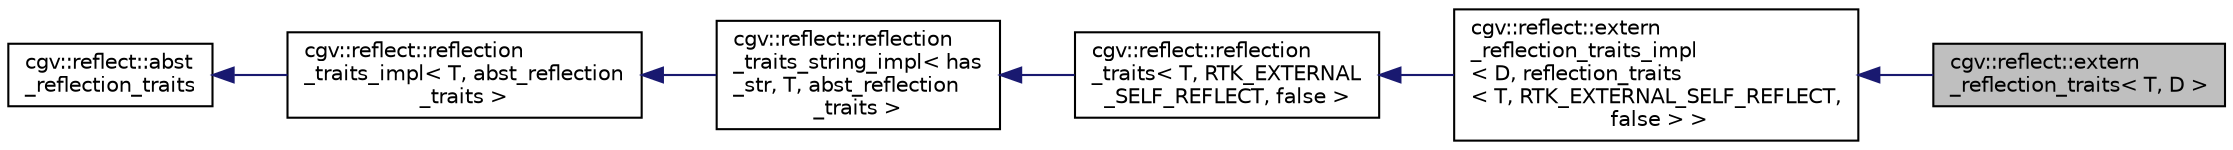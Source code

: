 digraph "cgv::reflect::extern_reflection_traits&lt; T, D &gt;"
{
  bgcolor="transparent";
  edge [fontname="Helvetica",fontsize="10",labelfontname="Helvetica",labelfontsize="10"];
  node [fontname="Helvetica",fontsize="10",shape=record];
  rankdir="LR";
  Node1 [label="cgv::reflect::extern\l_reflection_traits\< T, D \>",height=0.2,width=0.4,color="black", fillcolor="grey75", style="filled", fontcolor="black"];
  Node2 -> Node1 [dir="back",color="midnightblue",fontsize="10",style="solid",fontname="Helvetica"];
  Node2 [label="cgv::reflect::extern\l_reflection_traits_impl\l\< D, reflection_traits\l\< T, RTK_EXTERNAL_SELF_REFLECT,\l false \> \>",height=0.2,width=0.4,color="black",URL="$a00206.html"];
  Node3 -> Node2 [dir="back",color="midnightblue",fontsize="10",style="solid",fontname="Helvetica"];
  Node3 [label="cgv::reflect::reflection\l_traits\< T, RTK_EXTERNAL\l_SELF_REFLECT, false \>",height=0.2,width=0.4,color="black",URL="$a00214.html"];
  Node4 -> Node3 [dir="back",color="midnightblue",fontsize="10",style="solid",fontname="Helvetica"];
  Node4 [label="cgv::reflect::reflection\l_traits_string_impl\< has\l_str, T, abst_reflection\l_traits \>",height=0.2,width=0.4,color="black",URL="$a00218.html"];
  Node5 -> Node4 [dir="back",color="midnightblue",fontsize="10",style="solid",fontname="Helvetica"];
  Node5 [label="cgv::reflect::reflection\l_traits_impl\< T, abst_reflection\l_traits \>",height=0.2,width=0.4,color="black",URL="$a00215.html"];
  Node6 -> Node5 [dir="back",color="midnightblue",fontsize="10",style="solid",fontname="Helvetica"];
  Node6 [label="cgv::reflect::abst\l_reflection_traits",height=0.2,width=0.4,color="black",URL="$a00202.html",tooltip="abstract interface for type reflection with basic type management and optional string conversion ..."];
}
